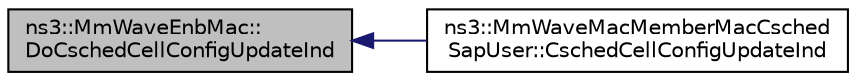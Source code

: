 digraph "ns3::MmWaveEnbMac::DoCschedCellConfigUpdateInd"
{
  edge [fontname="Helvetica",fontsize="10",labelfontname="Helvetica",labelfontsize="10"];
  node [fontname="Helvetica",fontsize="10",shape=record];
  rankdir="LR";
  Node1 [label="ns3::MmWaveEnbMac::\lDoCschedCellConfigUpdateInd",height=0.2,width=0.4,color="black", fillcolor="grey75", style="filled", fontcolor="black"];
  Node1 -> Node2 [dir="back",color="midnightblue",fontsize="10",style="solid"];
  Node2 [label="ns3::MmWaveMacMemberMacCsched\lSapUser::CschedCellConfigUpdateInd",height=0.2,width=0.4,color="black", fillcolor="white", style="filled",URL="$d0/d50/classns3_1_1MmWaveMacMemberMacCschedSapUser.html#abba4663e362311a89538031956c887ef"];
}
